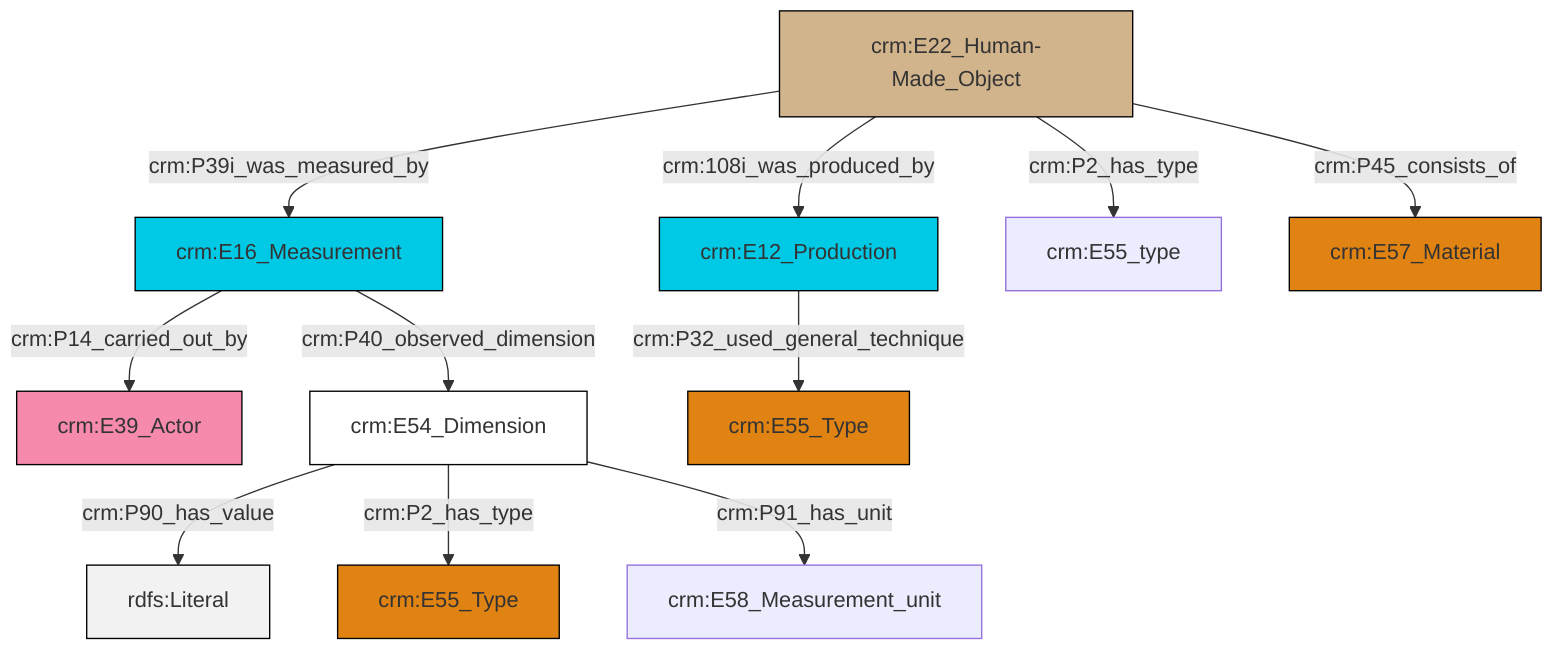 graph TD
classDef Literal fill:#f2f2f2,stroke:#000000;
classDef CRM_Entity fill:#FFFFFF,stroke:#000000;
classDef Temporal_Entity fill:#00C9E6, stroke:#000000;
classDef Type fill:#E18312, stroke:#000000;
classDef Time-Span fill:#2C9C91, stroke:#000000;
classDef Appellation fill:#FFEB7F, stroke:#000000;
classDef Place fill:#008836, stroke:#000000;
classDef Persistent_Item fill:#B266B2, stroke:#000000;
classDef Conceptual_Object fill:#FFD700, stroke:#000000;
classDef Physical_Thing fill:#D2B48C, stroke:#000000;
classDef Actor fill:#f58aad, stroke:#000000;
classDef PC_Classes fill:#4ce600, stroke:#000000;
classDef Multi fill:#cccccc,stroke:#000000;

4["crm:E16_Measurement"]:::Temporal_Entity -->|crm:P14_carried_out_by| 5["crm:E39_Actor"]:::Actor
9["crm:E54_Dimension"]:::CRM_Entity -->|crm:P90_has_value| 13[rdfs:Literal]:::Literal
4["crm:E16_Measurement"]:::Temporal_Entity -->|crm:P40_observed_dimension| 9["crm:E54_Dimension"]:::CRM_Entity
14["crm:E22_Human-Made_Object"]:::Physical_Thing -->|crm:P39i_was_measured_by| 4["crm:E16_Measurement"]:::Temporal_Entity
14["crm:E22_Human-Made_Object"]:::Physical_Thing -->|crm:P2_has_type| 15["crm:E55_type"]:::Default
6["crm:E12_Production"]:::Temporal_Entity -->|crm:P32_used_general_technique| 11["crm:E55_Type"]:::Type
9["crm:E54_Dimension"]:::CRM_Entity -->|crm:P2_has_type| 2["crm:E55_Type"]:::Type
14["crm:E22_Human-Made_Object"]:::Physical_Thing -->|crm:P45_consists_of| 18["crm:E57_Material"]:::Type
14["crm:E22_Human-Made_Object"]:::Physical_Thing -->|crm:108i_was_produced_by| 6["crm:E12_Production"]:::Temporal_Entity
9["crm:E54_Dimension"]:::CRM_Entity -->|crm:P91_has_unit| 0["crm:E58_Measurement_unit"]:::Default